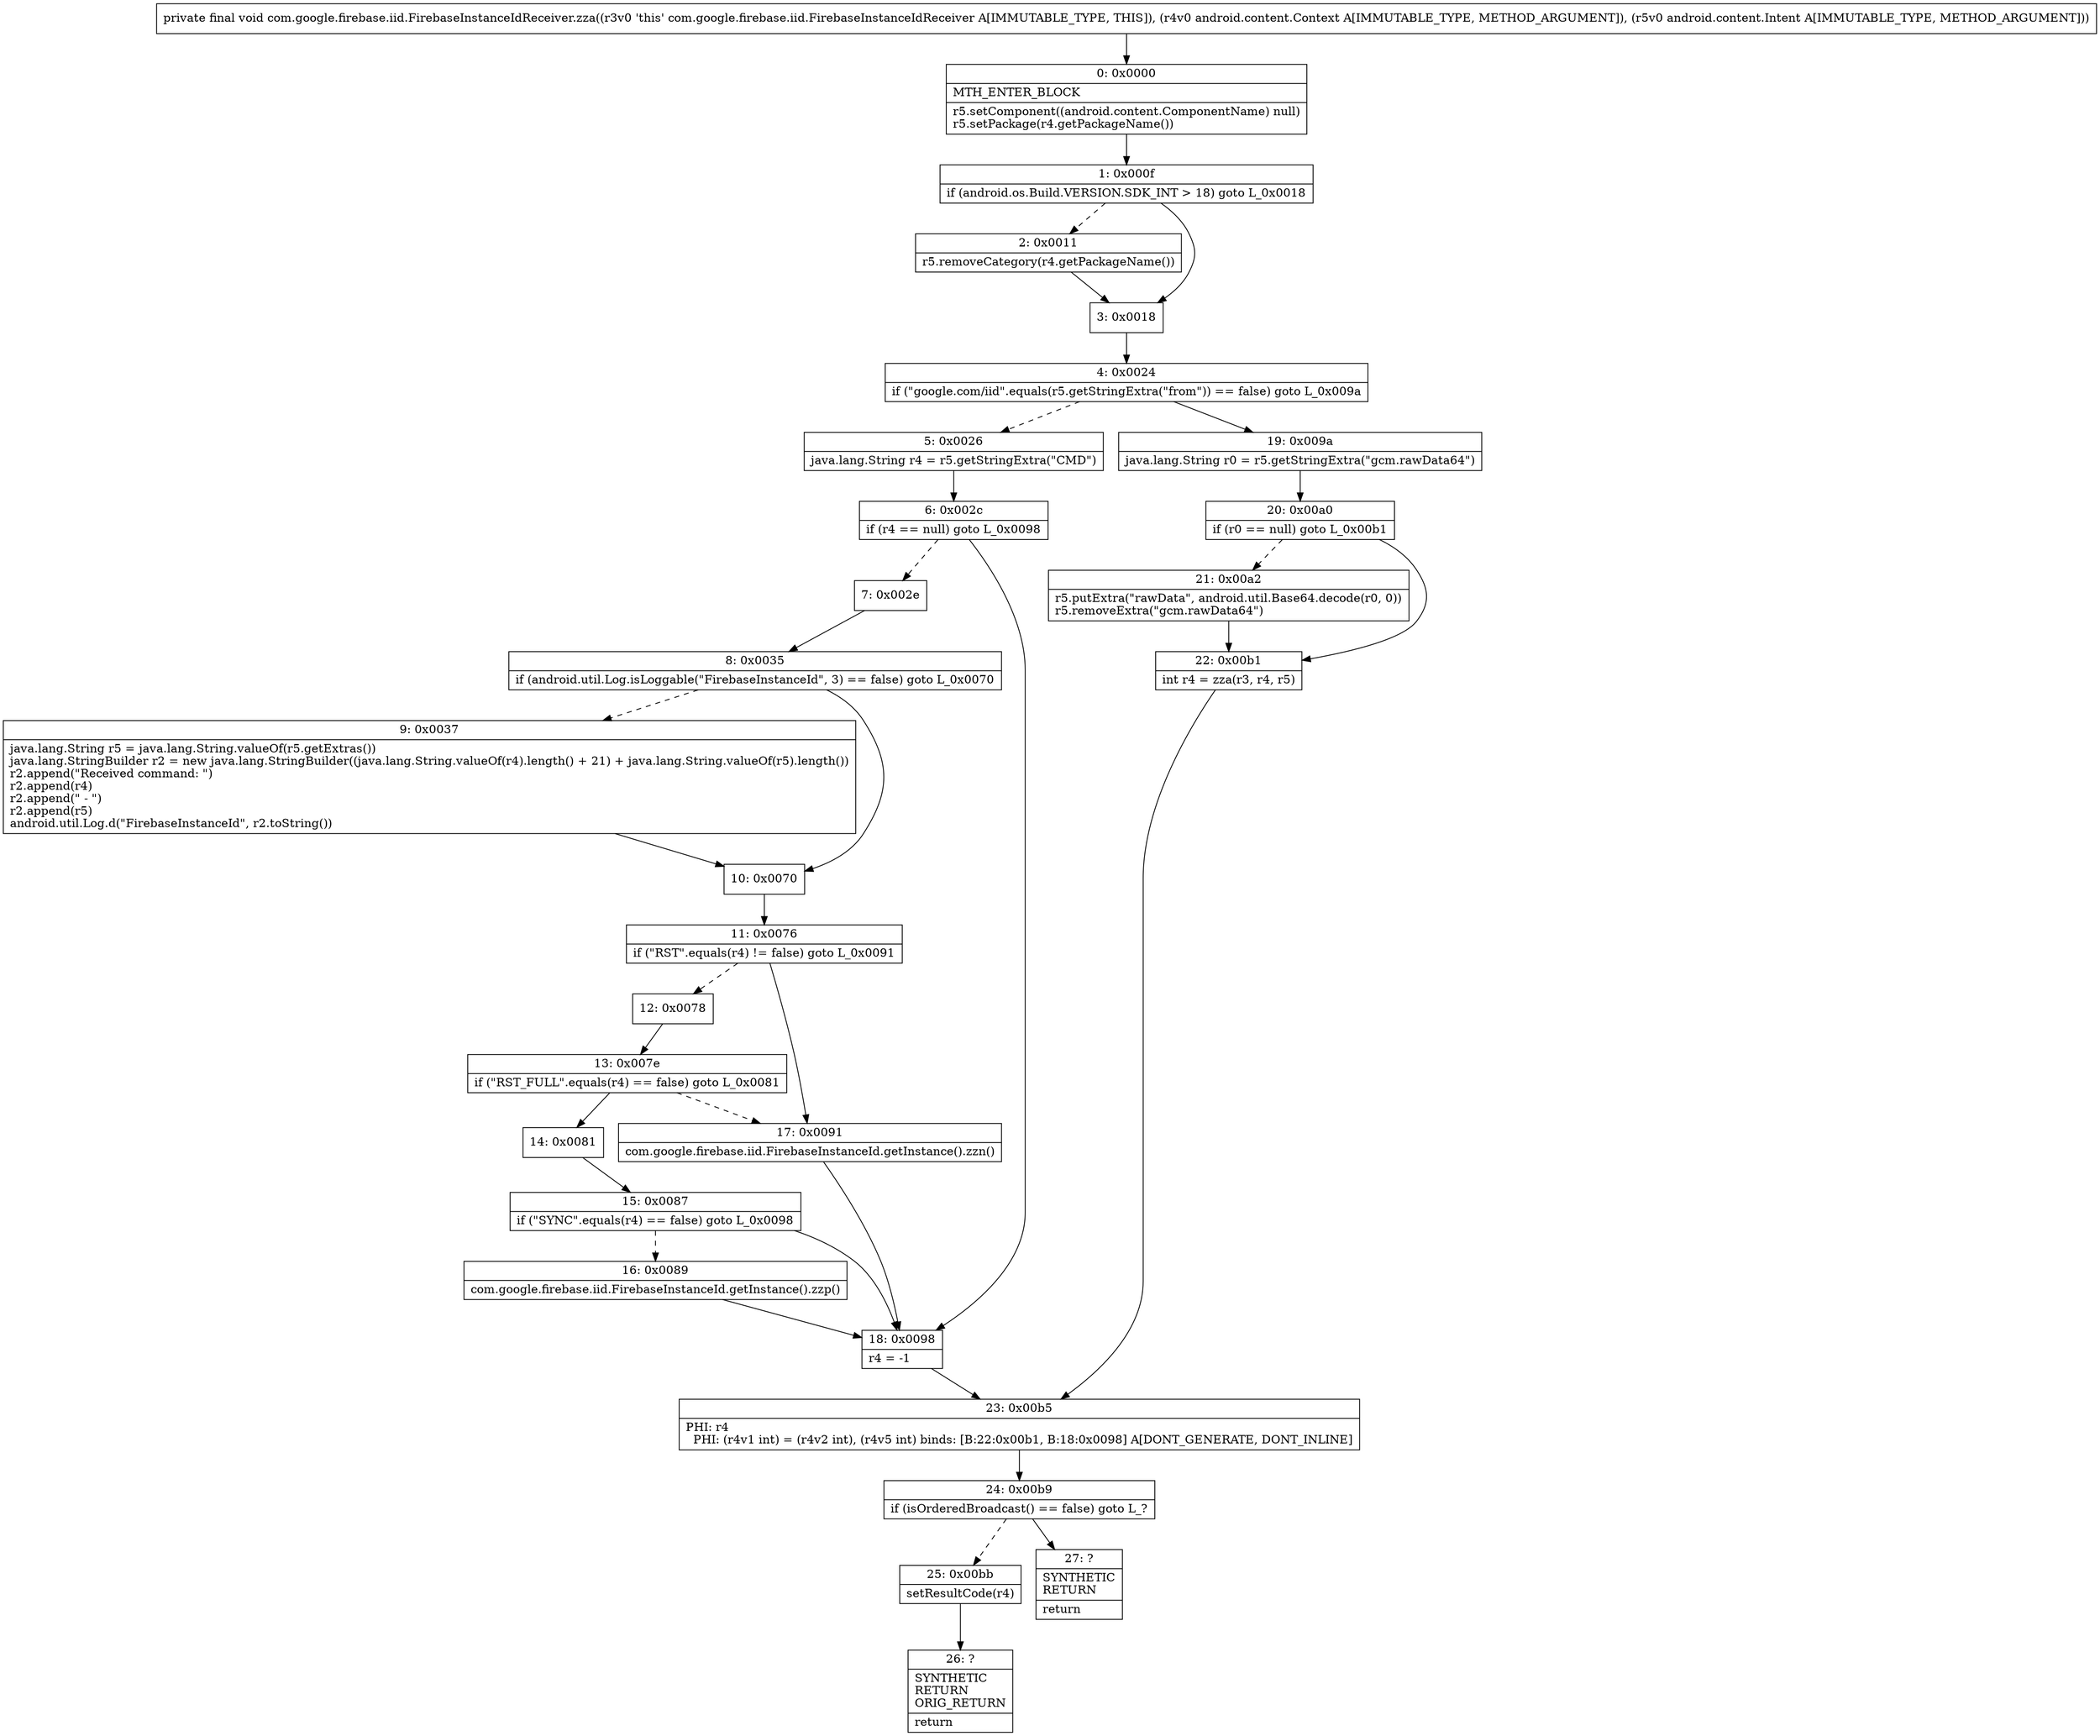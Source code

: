 digraph "CFG forcom.google.firebase.iid.FirebaseInstanceIdReceiver.zza(Landroid\/content\/Context;Landroid\/content\/Intent;)V" {
Node_0 [shape=record,label="{0\:\ 0x0000|MTH_ENTER_BLOCK\l|r5.setComponent((android.content.ComponentName) null)\lr5.setPackage(r4.getPackageName())\l}"];
Node_1 [shape=record,label="{1\:\ 0x000f|if (android.os.Build.VERSION.SDK_INT \> 18) goto L_0x0018\l}"];
Node_2 [shape=record,label="{2\:\ 0x0011|r5.removeCategory(r4.getPackageName())\l}"];
Node_3 [shape=record,label="{3\:\ 0x0018}"];
Node_4 [shape=record,label="{4\:\ 0x0024|if (\"google.com\/iid\".equals(r5.getStringExtra(\"from\")) == false) goto L_0x009a\l}"];
Node_5 [shape=record,label="{5\:\ 0x0026|java.lang.String r4 = r5.getStringExtra(\"CMD\")\l}"];
Node_6 [shape=record,label="{6\:\ 0x002c|if (r4 == null) goto L_0x0098\l}"];
Node_7 [shape=record,label="{7\:\ 0x002e}"];
Node_8 [shape=record,label="{8\:\ 0x0035|if (android.util.Log.isLoggable(\"FirebaseInstanceId\", 3) == false) goto L_0x0070\l}"];
Node_9 [shape=record,label="{9\:\ 0x0037|java.lang.String r5 = java.lang.String.valueOf(r5.getExtras())\ljava.lang.StringBuilder r2 = new java.lang.StringBuilder((java.lang.String.valueOf(r4).length() + 21) + java.lang.String.valueOf(r5).length())\lr2.append(\"Received command: \")\lr2.append(r4)\lr2.append(\" \- \")\lr2.append(r5)\landroid.util.Log.d(\"FirebaseInstanceId\", r2.toString())\l}"];
Node_10 [shape=record,label="{10\:\ 0x0070}"];
Node_11 [shape=record,label="{11\:\ 0x0076|if (\"RST\".equals(r4) != false) goto L_0x0091\l}"];
Node_12 [shape=record,label="{12\:\ 0x0078}"];
Node_13 [shape=record,label="{13\:\ 0x007e|if (\"RST_FULL\".equals(r4) == false) goto L_0x0081\l}"];
Node_14 [shape=record,label="{14\:\ 0x0081}"];
Node_15 [shape=record,label="{15\:\ 0x0087|if (\"SYNC\".equals(r4) == false) goto L_0x0098\l}"];
Node_16 [shape=record,label="{16\:\ 0x0089|com.google.firebase.iid.FirebaseInstanceId.getInstance().zzp()\l}"];
Node_17 [shape=record,label="{17\:\ 0x0091|com.google.firebase.iid.FirebaseInstanceId.getInstance().zzn()\l}"];
Node_18 [shape=record,label="{18\:\ 0x0098|r4 = \-1\l}"];
Node_19 [shape=record,label="{19\:\ 0x009a|java.lang.String r0 = r5.getStringExtra(\"gcm.rawData64\")\l}"];
Node_20 [shape=record,label="{20\:\ 0x00a0|if (r0 == null) goto L_0x00b1\l}"];
Node_21 [shape=record,label="{21\:\ 0x00a2|r5.putExtra(\"rawData\", android.util.Base64.decode(r0, 0))\lr5.removeExtra(\"gcm.rawData64\")\l}"];
Node_22 [shape=record,label="{22\:\ 0x00b1|int r4 = zza(r3, r4, r5)\l}"];
Node_23 [shape=record,label="{23\:\ 0x00b5|PHI: r4 \l  PHI: (r4v1 int) = (r4v2 int), (r4v5 int) binds: [B:22:0x00b1, B:18:0x0098] A[DONT_GENERATE, DONT_INLINE]\l}"];
Node_24 [shape=record,label="{24\:\ 0x00b9|if (isOrderedBroadcast() == false) goto L_?\l}"];
Node_25 [shape=record,label="{25\:\ 0x00bb|setResultCode(r4)\l}"];
Node_26 [shape=record,label="{26\:\ ?|SYNTHETIC\lRETURN\lORIG_RETURN\l|return\l}"];
Node_27 [shape=record,label="{27\:\ ?|SYNTHETIC\lRETURN\l|return\l}"];
MethodNode[shape=record,label="{private final void com.google.firebase.iid.FirebaseInstanceIdReceiver.zza((r3v0 'this' com.google.firebase.iid.FirebaseInstanceIdReceiver A[IMMUTABLE_TYPE, THIS]), (r4v0 android.content.Context A[IMMUTABLE_TYPE, METHOD_ARGUMENT]), (r5v0 android.content.Intent A[IMMUTABLE_TYPE, METHOD_ARGUMENT])) }"];
MethodNode -> Node_0;
Node_0 -> Node_1;
Node_1 -> Node_2[style=dashed];
Node_1 -> Node_3;
Node_2 -> Node_3;
Node_3 -> Node_4;
Node_4 -> Node_5[style=dashed];
Node_4 -> Node_19;
Node_5 -> Node_6;
Node_6 -> Node_7[style=dashed];
Node_6 -> Node_18;
Node_7 -> Node_8;
Node_8 -> Node_9[style=dashed];
Node_8 -> Node_10;
Node_9 -> Node_10;
Node_10 -> Node_11;
Node_11 -> Node_12[style=dashed];
Node_11 -> Node_17;
Node_12 -> Node_13;
Node_13 -> Node_14;
Node_13 -> Node_17[style=dashed];
Node_14 -> Node_15;
Node_15 -> Node_16[style=dashed];
Node_15 -> Node_18;
Node_16 -> Node_18;
Node_17 -> Node_18;
Node_18 -> Node_23;
Node_19 -> Node_20;
Node_20 -> Node_21[style=dashed];
Node_20 -> Node_22;
Node_21 -> Node_22;
Node_22 -> Node_23;
Node_23 -> Node_24;
Node_24 -> Node_25[style=dashed];
Node_24 -> Node_27;
Node_25 -> Node_26;
}

